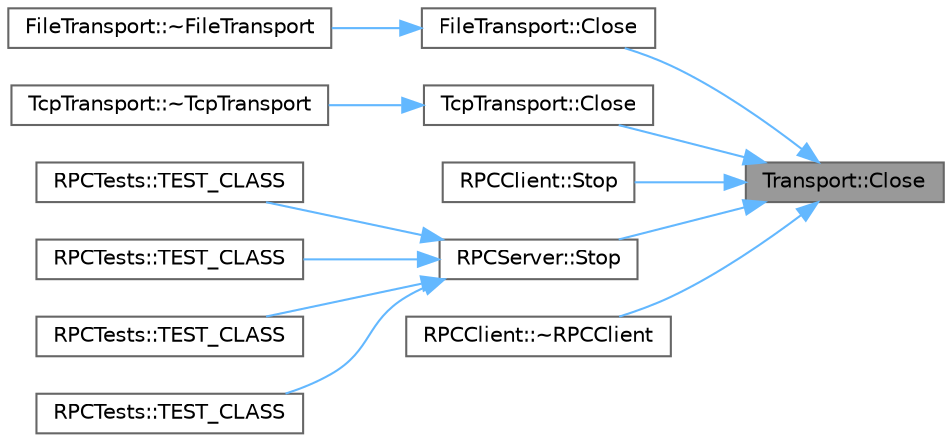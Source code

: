 digraph "Transport::Close"
{
 // LATEX_PDF_SIZE
  bgcolor="transparent";
  edge [fontname=Helvetica,fontsize=10,labelfontname=Helvetica,labelfontsize=10];
  node [fontname=Helvetica,fontsize=10,shape=box,height=0.2,width=0.4];
  rankdir="RL";
  Node1 [id="Node000001",label="Transport::Close",height=0.2,width=0.4,color="gray40", fillcolor="grey60", style="filled", fontcolor="black",tooltip=" "];
  Node1 -> Node2 [id="edge1_Node000001_Node000002",dir="back",color="steelblue1",style="solid",tooltip=" "];
  Node2 [id="Node000002",label="FileTransport::Close",height=0.2,width=0.4,color="grey40", fillcolor="white", style="filled",URL="$class_file_transport.html#af830f652af42263a97f2fd924c5f56b9",tooltip=" "];
  Node2 -> Node3 [id="edge2_Node000002_Node000003",dir="back",color="steelblue1",style="solid",tooltip=" "];
  Node3 [id="Node000003",label="FileTransport::~FileTransport",height=0.2,width=0.4,color="grey40", fillcolor="white", style="filled",URL="$class_file_transport.html#a66475c433459fd8feaa6b5d053fec9ac",tooltip=" "];
  Node1 -> Node4 [id="edge3_Node000001_Node000004",dir="back",color="steelblue1",style="solid",tooltip=" "];
  Node4 [id="Node000004",label="TcpTransport::Close",height=0.2,width=0.4,color="grey40", fillcolor="white", style="filled",URL="$class_tcp_transport.html#a2f542f820033b09b18f8bdb5b1e358c0",tooltip=" "];
  Node4 -> Node5 [id="edge4_Node000004_Node000005",dir="back",color="steelblue1",style="solid",tooltip=" "];
  Node5 [id="Node000005",label="TcpTransport::~TcpTransport",height=0.2,width=0.4,color="grey40", fillcolor="white", style="filled",URL="$class_tcp_transport.html#ab203d6679e0a43ebbe20202ee2a5a467",tooltip=" "];
  Node1 -> Node6 [id="edge5_Node000001_Node000006",dir="back",color="steelblue1",style="solid",tooltip=" "];
  Node6 [id="Node000006",label="RPCClient::Stop",height=0.2,width=0.4,color="grey40", fillcolor="white", style="filled",URL="$class_r_p_c_client.html#a380e02c5b8dfd35f1e9684a932c74cf8",tooltip="Stops the associated transport."];
  Node1 -> Node7 [id="edge6_Node000001_Node000007",dir="back",color="steelblue1",style="solid",tooltip=" "];
  Node7 [id="Node000007",label="RPCServer::Stop",height=0.2,width=0.4,color="grey40", fillcolor="white", style="filled",URL="$class_r_p_c_server.html#afa561558cb0ceafb0556c4fd34e44683",tooltip="Stops the associated transport."];
  Node7 -> Node8 [id="edge7_Node000007_Node000008",dir="back",color="steelblue1",style="solid",tooltip=" "];
  Node8 [id="Node000008",label="RPCTests::TEST_CLASS",height=0.2,width=0.4,color="grey40", fillcolor="white", style="filled",URL="$namespace_r_p_c_tests.html#aa05fc2adc3c86a46ce961bb10e8bfd72",tooltip=" "];
  Node7 -> Node9 [id="edge8_Node000007_Node000009",dir="back",color="steelblue1",style="solid",tooltip=" "];
  Node9 [id="Node000009",label="RPCTests::TEST_CLASS",height=0.2,width=0.4,color="grey40", fillcolor="white", style="filled",URL="$namespace_r_p_c_tests.html#a3e7d557262b823a8d08a4f2960963af4",tooltip=" "];
  Node7 -> Node10 [id="edge9_Node000007_Node000010",dir="back",color="steelblue1",style="solid",tooltip=" "];
  Node10 [id="Node000010",label="RPCTests::TEST_CLASS",height=0.2,width=0.4,color="grey40", fillcolor="white", style="filled",URL="$namespace_r_p_c_tests.html#a8b7b742a943c4a1c2c2d2240a7e4c2e7",tooltip=" "];
  Node7 -> Node11 [id="edge10_Node000007_Node000011",dir="back",color="steelblue1",style="solid",tooltip=" "];
  Node11 [id="Node000011",label="RPCTests::TEST_CLASS",height=0.2,width=0.4,color="grey40", fillcolor="white", style="filled",URL="$namespace_r_p_c_tests.html#ad56cb8fa97ca6c0b84ec15fb791e6194",tooltip=" "];
  Node1 -> Node12 [id="edge11_Node000001_Node000012",dir="back",color="steelblue1",style="solid",tooltip=" "];
  Node12 [id="Node000012",label="RPCClient::~RPCClient",height=0.2,width=0.4,color="grey40", fillcolor="white", style="filled",URL="$class_r_p_c_client.html#a30b8cae7e2b173b7bb348d6cfbfd14b8",tooltip="RPCClient destructor. Closes and destroys the associated RPC and Transport members."];
}
